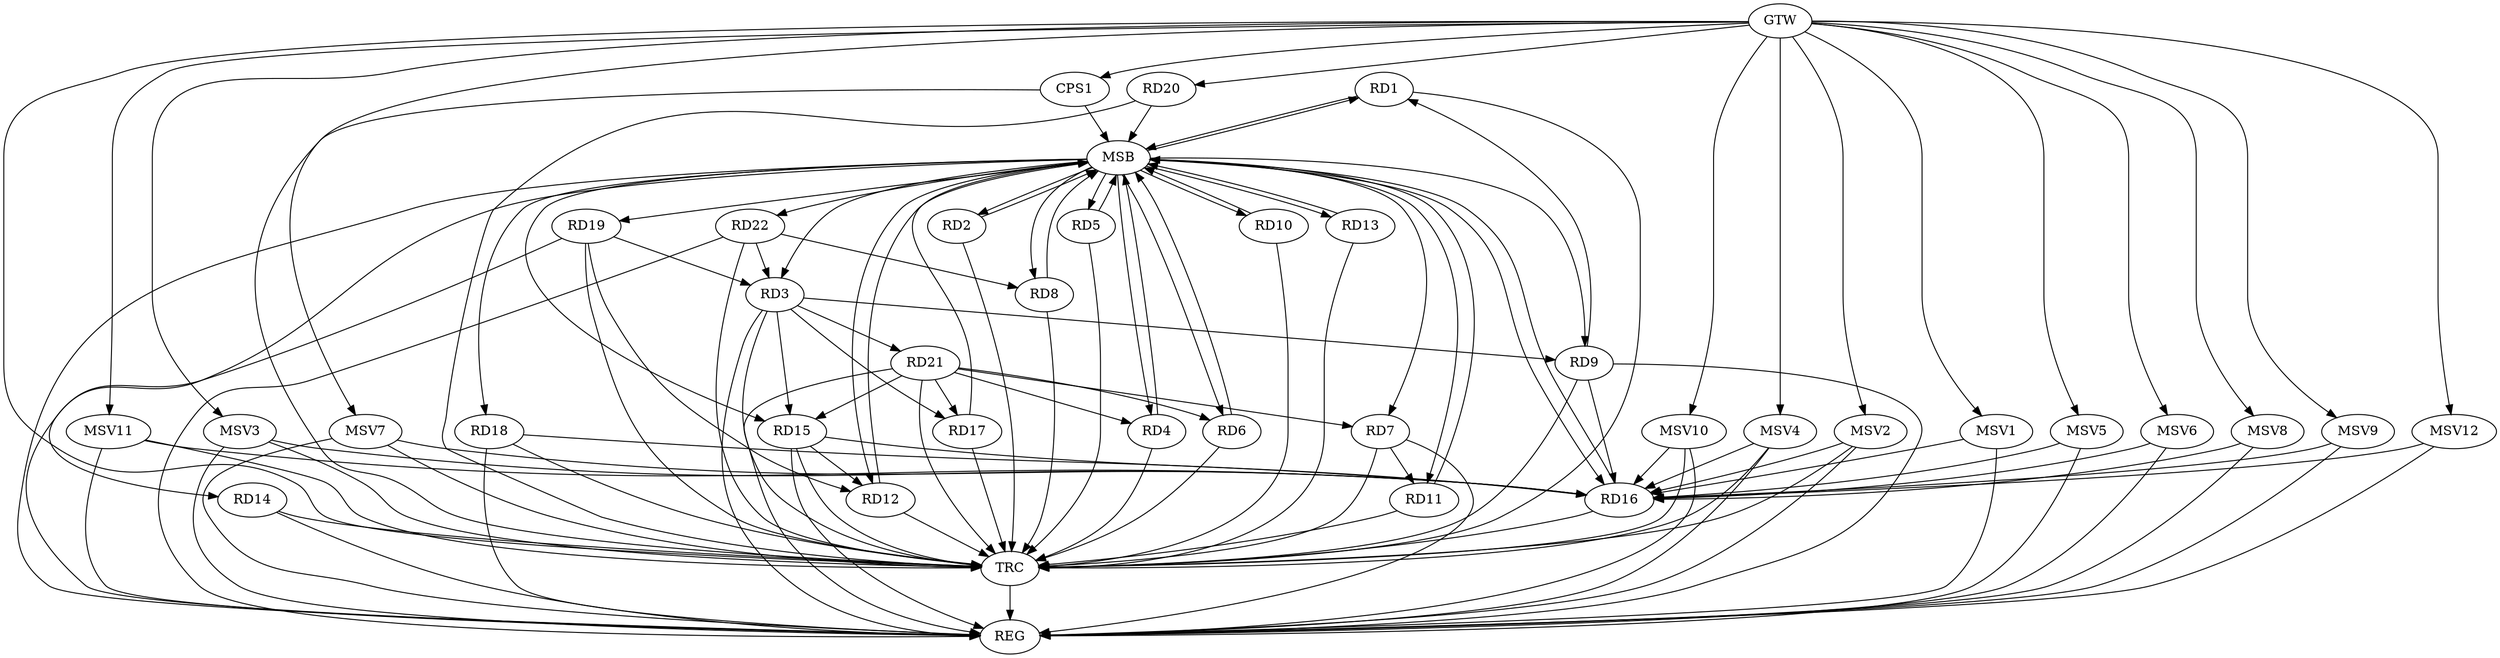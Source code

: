 strict digraph G {
  RD1 [ label="RD1" ];
  RD2 [ label="RD2" ];
  RD3 [ label="RD3" ];
  RD4 [ label="RD4" ];
  RD5 [ label="RD5" ];
  RD6 [ label="RD6" ];
  RD7 [ label="RD7" ];
  RD8 [ label="RD8" ];
  RD9 [ label="RD9" ];
  RD10 [ label="RD10" ];
  RD11 [ label="RD11" ];
  RD12 [ label="RD12" ];
  RD13 [ label="RD13" ];
  RD14 [ label="RD14" ];
  RD15 [ label="RD15" ];
  RD16 [ label="RD16" ];
  RD17 [ label="RD17" ];
  RD18 [ label="RD18" ];
  RD19 [ label="RD19" ];
  RD20 [ label="RD20" ];
  RD21 [ label="RD21" ];
  RD22 [ label="RD22" ];
  CPS1 [ label="CPS1" ];
  GTW [ label="GTW" ];
  REG [ label="REG" ];
  MSB [ label="MSB" ];
  TRC [ label="TRC" ];
  MSV1 [ label="MSV1" ];
  MSV2 [ label="MSV2" ];
  MSV3 [ label="MSV3" ];
  MSV4 [ label="MSV4" ];
  MSV5 [ label="MSV5" ];
  MSV6 [ label="MSV6" ];
  MSV7 [ label="MSV7" ];
  MSV8 [ label="MSV8" ];
  MSV9 [ label="MSV9" ];
  MSV10 [ label="MSV10" ];
  MSV11 [ label="MSV11" ];
  MSV12 [ label="MSV12" ];
  RD9 -> RD1;
  RD3 -> RD9;
  RD3 -> RD15;
  RD3 -> RD17;
  RD19 -> RD3;
  RD3 -> RD21;
  RD22 -> RD3;
  RD21 -> RD4;
  RD21 -> RD6;
  RD7 -> RD11;
  RD21 -> RD7;
  RD22 -> RD8;
  RD9 -> RD16;
  RD15 -> RD12;
  RD19 -> RD12;
  RD15 -> RD16;
  RD21 -> RD15;
  RD18 -> RD16;
  RD21 -> RD17;
  GTW -> RD20;
  GTW -> CPS1;
  RD3 -> REG;
  RD7 -> REG;
  RD9 -> REG;
  RD14 -> REG;
  RD15 -> REG;
  RD18 -> REG;
  RD19 -> REG;
  RD21 -> REG;
  RD22 -> REG;
  RD1 -> MSB;
  MSB -> RD10;
  MSB -> RD12;
  MSB -> RD16;
  MSB -> REG;
  RD2 -> MSB;
  MSB -> RD22;
  RD4 -> MSB;
  MSB -> RD7;
  RD5 -> MSB;
  MSB -> RD2;
  MSB -> RD6;
  MSB -> RD13;
  MSB -> RD15;
  RD6 -> MSB;
  MSB -> RD1;
  RD8 -> MSB;
  RD10 -> MSB;
  MSB -> RD3;
  MSB -> RD8;
  RD11 -> MSB;
  RD12 -> MSB;
  MSB -> RD4;
  RD13 -> MSB;
  MSB -> RD9;
  MSB -> RD14;
  RD16 -> MSB;
  MSB -> RD5;
  MSB -> RD11;
  MSB -> RD18;
  RD17 -> MSB;
  RD20 -> MSB;
  CPS1 -> MSB;
  MSB -> RD19;
  RD1 -> TRC;
  RD2 -> TRC;
  RD3 -> TRC;
  RD4 -> TRC;
  RD5 -> TRC;
  RD6 -> TRC;
  RD7 -> TRC;
  RD8 -> TRC;
  RD9 -> TRC;
  RD10 -> TRC;
  RD11 -> TRC;
  RD12 -> TRC;
  RD13 -> TRC;
  RD14 -> TRC;
  RD15 -> TRC;
  RD16 -> TRC;
  RD17 -> TRC;
  RD18 -> TRC;
  RD19 -> TRC;
  RD20 -> TRC;
  RD21 -> TRC;
  RD22 -> TRC;
  CPS1 -> TRC;
  GTW -> TRC;
  TRC -> REG;
  MSV1 -> RD16;
  MSV2 -> RD16;
  MSV3 -> RD16;
  MSV4 -> RD16;
  GTW -> MSV1;
  MSV1 -> REG;
  GTW -> MSV2;
  MSV2 -> REG;
  MSV2 -> TRC;
  GTW -> MSV3;
  MSV3 -> REG;
  MSV3 -> TRC;
  GTW -> MSV4;
  MSV4 -> REG;
  MSV4 -> TRC;
  MSV5 -> RD16;
  MSV6 -> RD16;
  GTW -> MSV5;
  MSV5 -> REG;
  GTW -> MSV6;
  MSV6 -> REG;
  MSV7 -> RD16;
  MSV8 -> RD16;
  GTW -> MSV7;
  MSV7 -> REG;
  MSV7 -> TRC;
  GTW -> MSV8;
  MSV8 -> REG;
  MSV9 -> RD16;
  GTW -> MSV9;
  MSV9 -> REG;
  MSV10 -> RD16;
  GTW -> MSV10;
  MSV10 -> REG;
  MSV10 -> TRC;
  MSV11 -> RD16;
  GTW -> MSV11;
  MSV11 -> REG;
  MSV11 -> TRC;
  MSV12 -> RD16;
  GTW -> MSV12;
  MSV12 -> REG;
}
